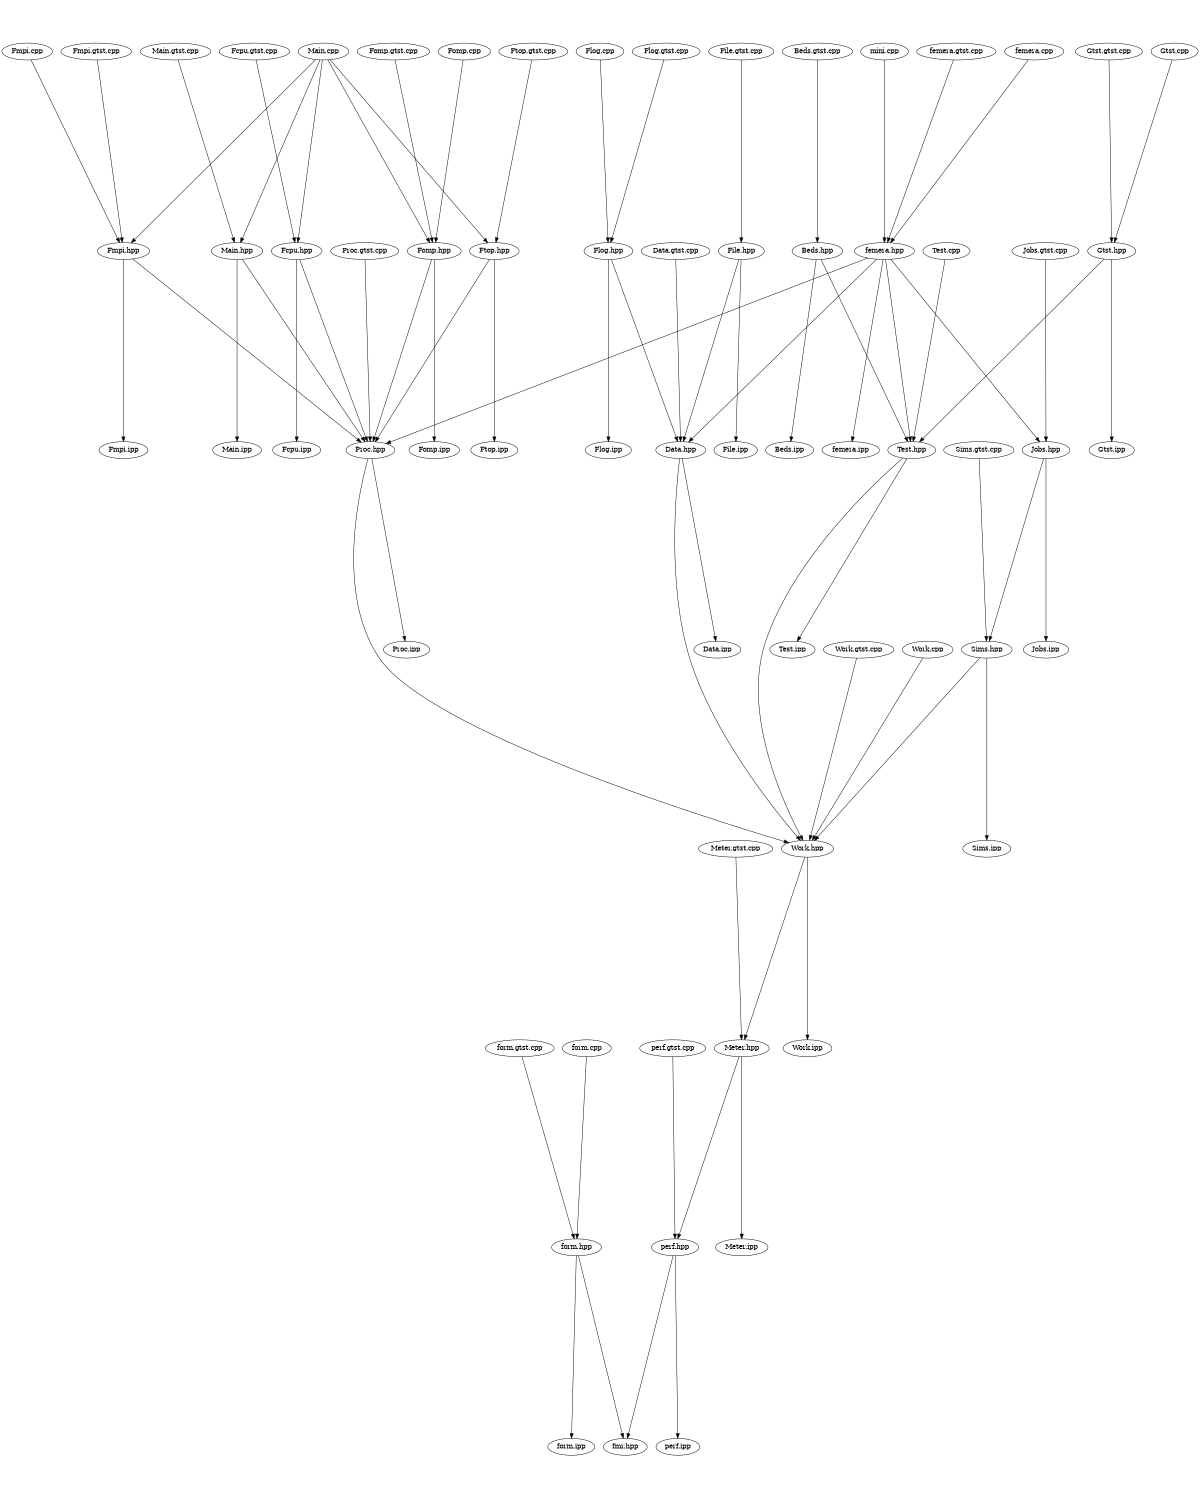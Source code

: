digraph "source tree" {
    overlap=scale;
    size="8,10";
    ratio="fill";
    fontsize="16";
    fontname="Helvetica";
	clusterrank="local";
	"femera.hpp" -> "Jobs.hpp"
	"Meter.hpp" -> "perf.hpp"
	"Main.cpp" -> "Fomp.hpp"
	"Sims.hpp" -> "Work.hpp"
	"femera.cpp" -> "femera.hpp"
	"Fmpi.hpp" -> "Fmpi.ipp"
	"Sims.hpp" -> "Sims.ipp"
	"Jobs.hpp" -> "Jobs.ipp"
	"Fomp.cpp" -> "Fomp.hpp"
	"Flog.gtst.cpp" -> "Flog.hpp"
	"femera.hpp" -> "Proc.hpp"
	"Main.cpp" -> "Main.hpp"
	"Proc.hpp" -> "Proc.ipp"
	"Main.cpp" -> "Fmpi.hpp"
	"Main.cpp" -> "Fcpu.hpp"
	"Ftop.hpp" -> "Ftop.ipp"
	"perf.hpp" -> "fmr.hpp"
	"Beds.gtst.cpp" -> "Beds.hpp"
	"Data.hpp" -> "Data.ipp"
	"Proc.gtst.cpp" -> "Proc.hpp"
	"Work.hpp" -> "Work.ipp"
	"Main.cpp" -> "Ftop.hpp"
	"Fmpi.hpp" -> "Proc.hpp"
	"Test.hpp" -> "Work.hpp"
	"form.hpp" -> "form.ipp"
	"Gtst.cpp" -> "Gtst.hpp"
	"femera.hpp" -> "femera.ipp"
	"Main.gtst.cpp" -> "Main.hpp"
	"Fcpu.hpp" -> "Proc.hpp"
	"Work.gtst.cpp" -> "Work.hpp"
	"Fomp.hpp" -> "Proc.hpp"
	"Flog.hpp" -> "Data.hpp"
	"File.hpp" -> "File.ipp"
	"Meter.hpp" -> "Meter.ipp"
	"Fomp.hpp" -> "Fomp.ipp"
	"Gtst.hpp" -> "Gtst.ipp"
	"Sims.gtst.cpp" -> "Sims.hpp"
	"form.cpp" -> "form.hpp"
	"Fmpi.gtst.cpp" -> "Fmpi.hpp"
	"perf.hpp" -> "perf.ipp"
	"Jobs.gtst.cpp" -> "Jobs.hpp"
	"Fmpi.cpp" -> "Fmpi.hpp"
	"Fcpu.hpp" -> "Fcpu.ipp"
	"File.gtst.cpp" -> "File.hpp"
	"perf.gtst.cpp" -> "perf.hpp"
	"Work.cpp" -> "Work.hpp"
	"Ftop.gtst.cpp" -> "Ftop.hpp"
	"Main.hpp" -> "Main.ipp"
	"Test.cpp" -> "Test.hpp"
	"Jobs.hpp" -> "Sims.hpp"
	"femera.hpp" -> "Test.hpp"
	"Data.gtst.cpp" -> "Data.hpp"
	"Ftop.hpp" -> "Proc.hpp"
	"File.hpp" -> "Data.hpp"
	"form.gtst.cpp" -> "form.hpp"
	"Fomp.gtst.cpp" -> "Fomp.hpp"
	"mini.cpp" -> "femera.hpp"
	"Meter.gtst.cpp" -> "Meter.hpp"
	"Gtst.gtst.cpp" -> "Gtst.hpp"
	"Beds.hpp" -> "Test.hpp"
	"Proc.hpp" -> "Work.hpp"
	"form.hpp" -> "fmr.hpp"
	"Gtst.hpp" -> "Test.hpp"
	"Flog.cpp" -> "Flog.hpp"
	"Data.hpp" -> "Work.hpp"
	"Fcpu.gtst.cpp" -> "Fcpu.hpp"
	"femera.hpp" -> "Data.hpp"
	"Beds.hpp" -> "Beds.ipp"
	"Work.hpp" -> "Meter.hpp"
	"femera.gtst.cpp" -> "femera.hpp"
	"Main.hpp" -> "Proc.hpp"
	"Flog.hpp" -> "Flog.ipp"
	"Test.hpp" -> "Test.ipp"
}
